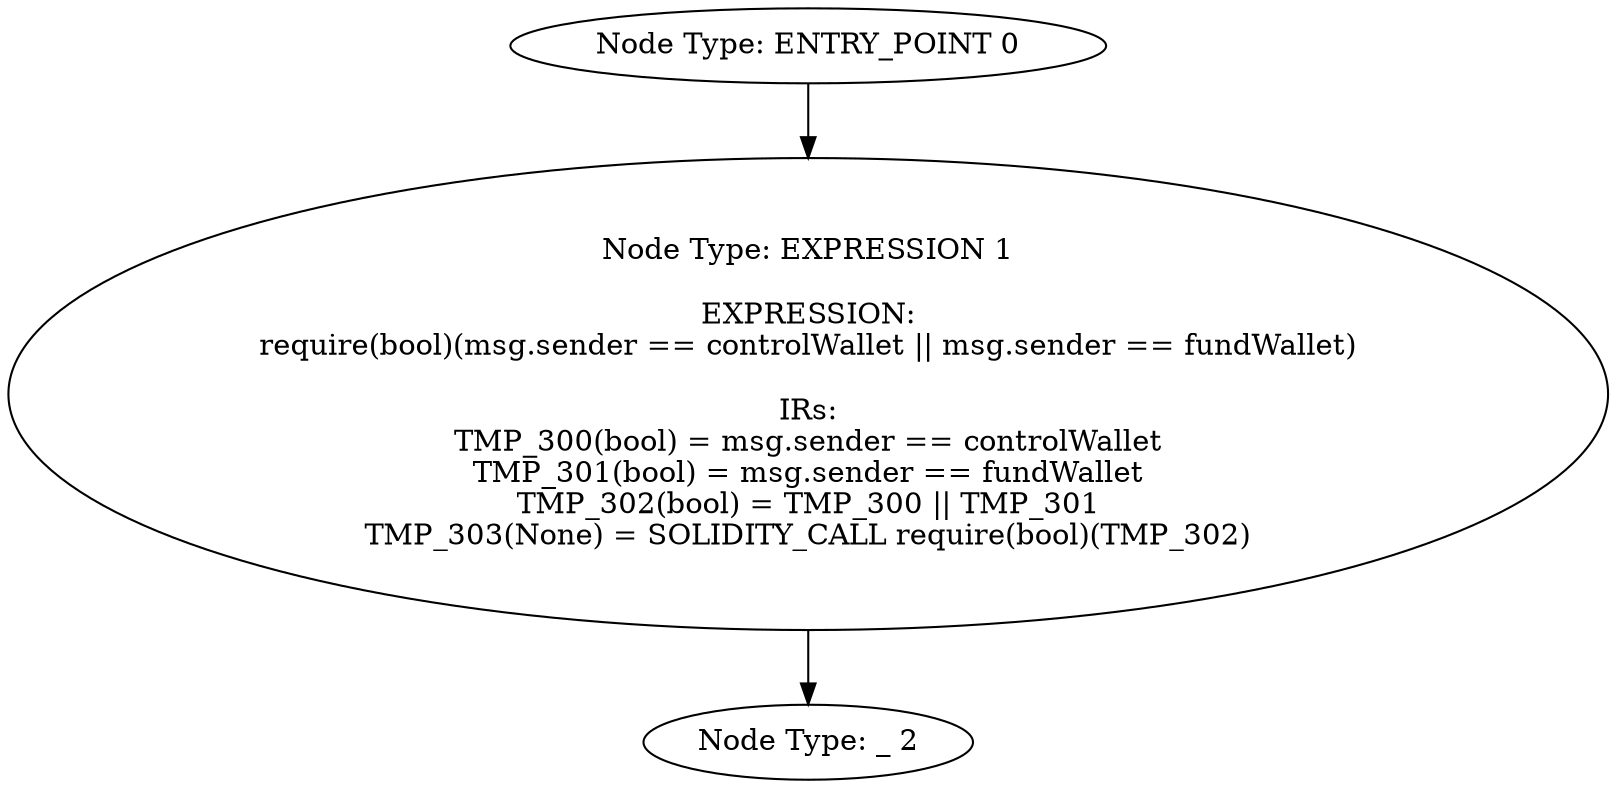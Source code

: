 digraph{
0[label="Node Type: ENTRY_POINT 0
"];
0->1;
1[label="Node Type: EXPRESSION 1

EXPRESSION:
require(bool)(msg.sender == controlWallet || msg.sender == fundWallet)

IRs:
TMP_300(bool) = msg.sender == controlWallet
TMP_301(bool) = msg.sender == fundWallet
TMP_302(bool) = TMP_300 || TMP_301
TMP_303(None) = SOLIDITY_CALL require(bool)(TMP_302)"];
1->2;
2[label="Node Type: _ 2
"];
}

